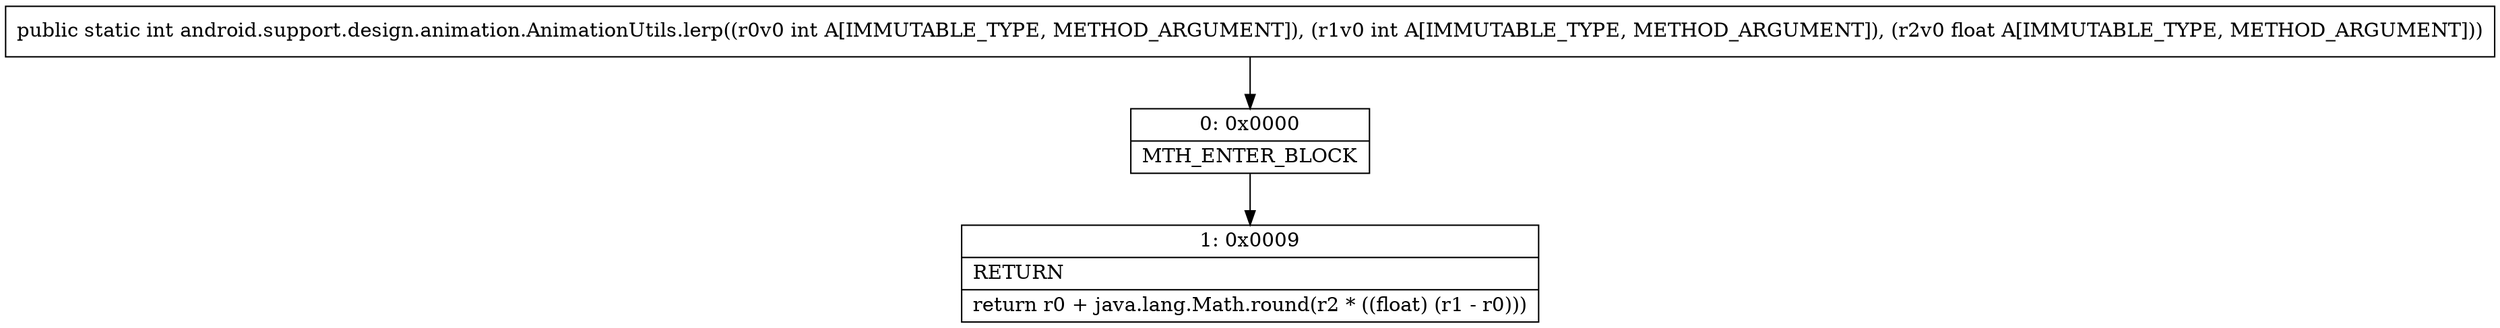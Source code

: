 digraph "CFG forandroid.support.design.animation.AnimationUtils.lerp(IIF)I" {
Node_0 [shape=record,label="{0\:\ 0x0000|MTH_ENTER_BLOCK\l}"];
Node_1 [shape=record,label="{1\:\ 0x0009|RETURN\l|return r0 + java.lang.Math.round(r2 * ((float) (r1 \- r0)))\l}"];
MethodNode[shape=record,label="{public static int android.support.design.animation.AnimationUtils.lerp((r0v0 int A[IMMUTABLE_TYPE, METHOD_ARGUMENT]), (r1v0 int A[IMMUTABLE_TYPE, METHOD_ARGUMENT]), (r2v0 float A[IMMUTABLE_TYPE, METHOD_ARGUMENT])) }"];
MethodNode -> Node_0;
Node_0 -> Node_1;
}

